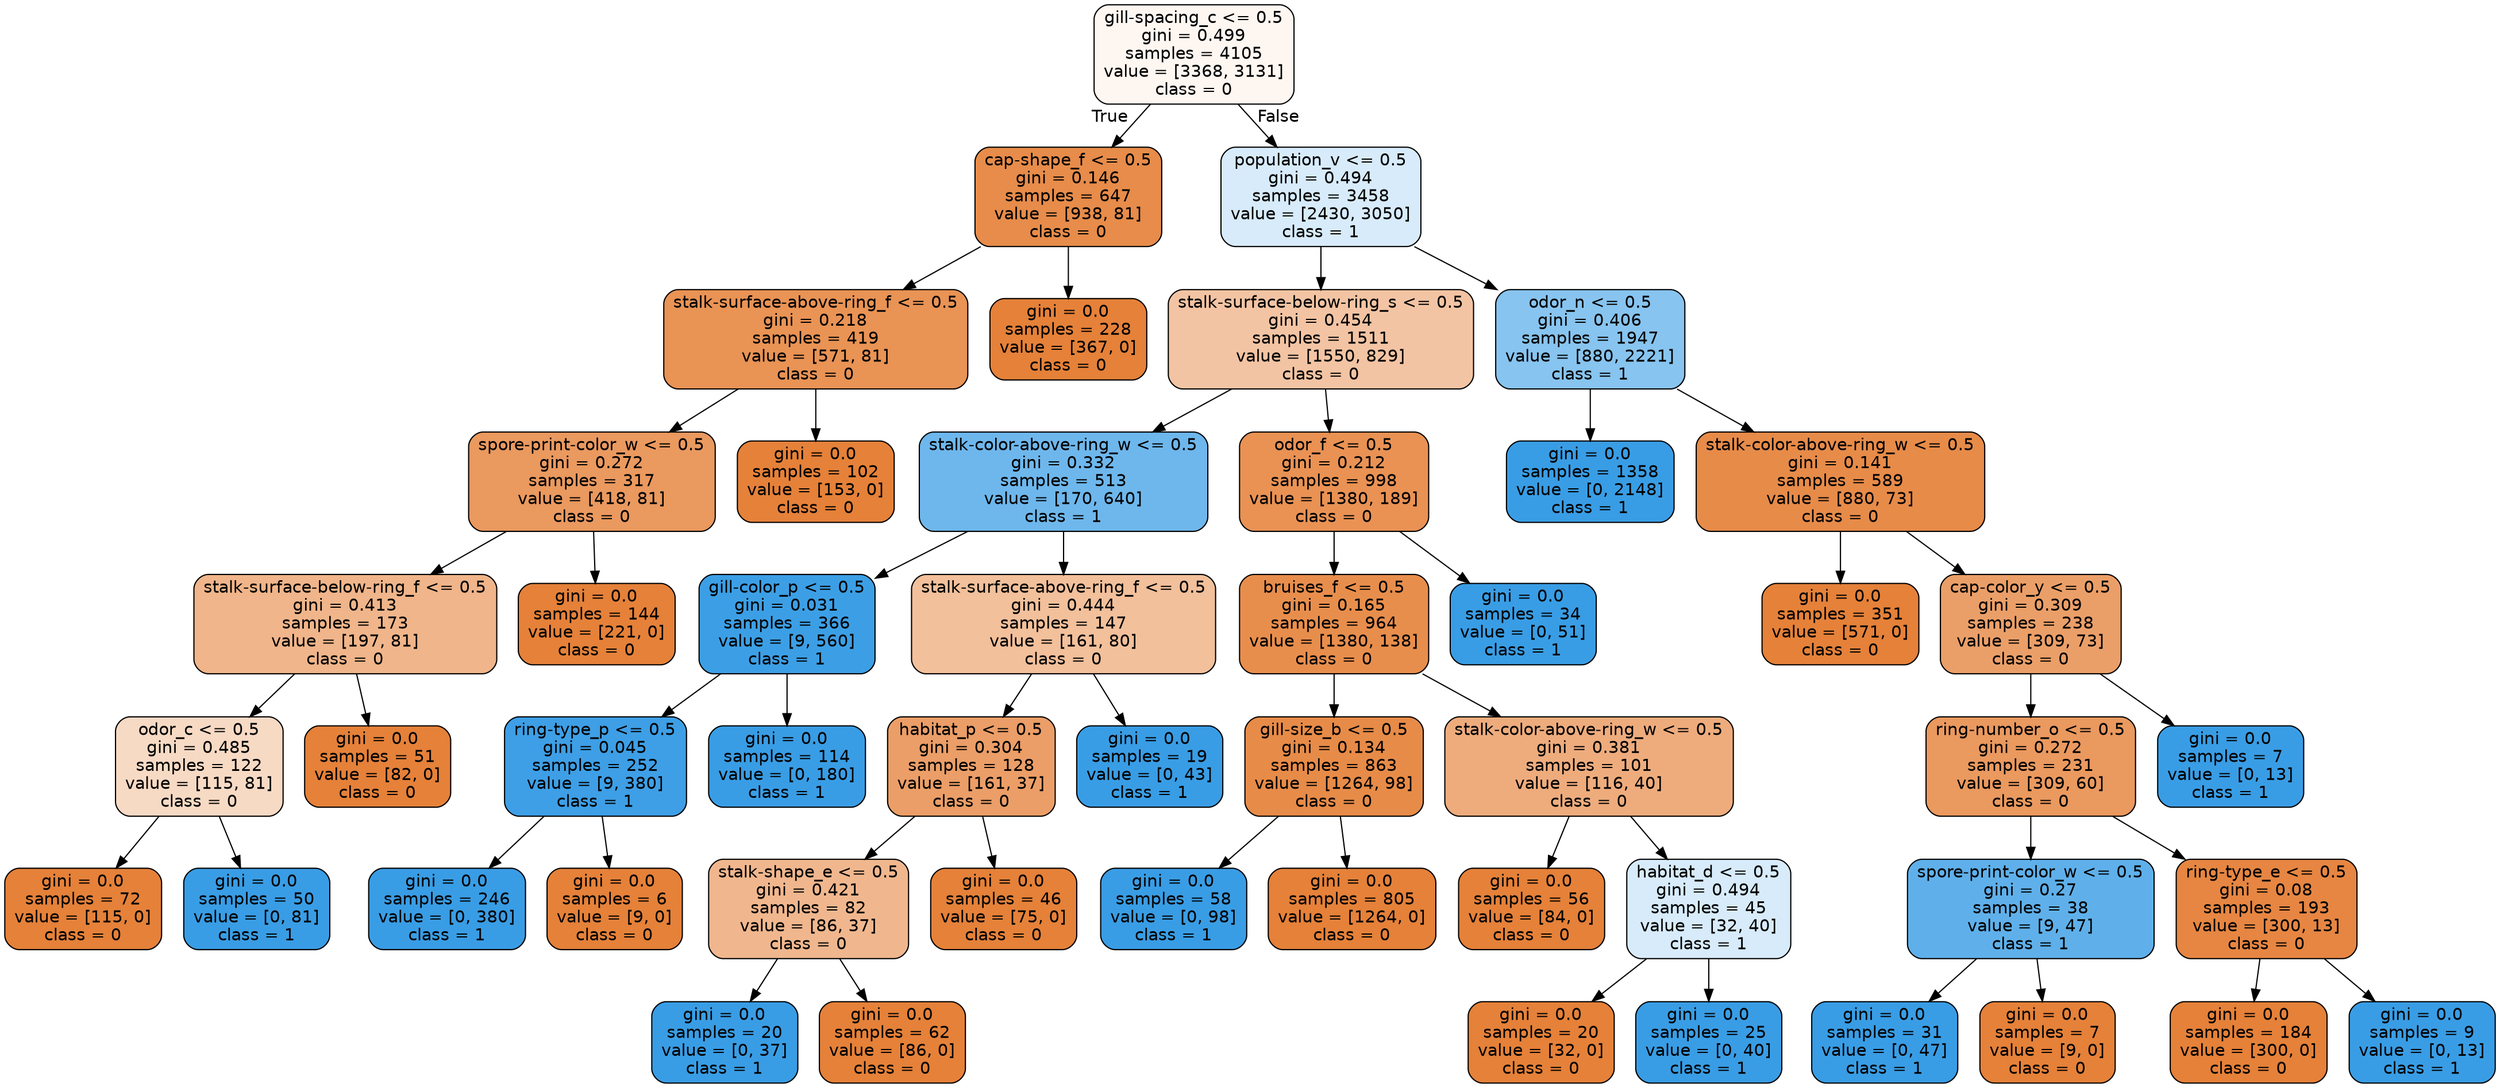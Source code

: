 digraph Tree {
node [shape=box, style="filled, rounded", color="black", fontname="helvetica"] ;
edge [fontname="helvetica"] ;
0 [label="gill-spacing_c <= 0.5\ngini = 0.499\nsamples = 4105\nvalue = [3368, 3131]\nclass = 0", fillcolor="#fdf6f1"] ;
1 [label="cap-shape_f <= 0.5\ngini = 0.146\nsamples = 647\nvalue = [938, 81]\nclass = 0", fillcolor="#e78c4a"] ;
0 -> 1 [labeldistance=2.5, labelangle=45, headlabel="True"] ;
2 [label="stalk-surface-above-ring_f <= 0.5\ngini = 0.218\nsamples = 419\nvalue = [571, 81]\nclass = 0", fillcolor="#e99355"] ;
1 -> 2 ;
3 [label="spore-print-color_w <= 0.5\ngini = 0.272\nsamples = 317\nvalue = [418, 81]\nclass = 0", fillcolor="#ea995f"] ;
2 -> 3 ;
4 [label="stalk-surface-below-ring_f <= 0.5\ngini = 0.413\nsamples = 173\nvalue = [197, 81]\nclass = 0", fillcolor="#f0b58a"] ;
3 -> 4 ;
5 [label="odor_c <= 0.5\ngini = 0.485\nsamples = 122\nvalue = [115, 81]\nclass = 0", fillcolor="#f7dac4"] ;
4 -> 5 ;
6 [label="gini = 0.0\nsamples = 72\nvalue = [115, 0]\nclass = 0", fillcolor="#e58139"] ;
5 -> 6 ;
7 [label="gini = 0.0\nsamples = 50\nvalue = [0, 81]\nclass = 1", fillcolor="#399de5"] ;
5 -> 7 ;
8 [label="gini = 0.0\nsamples = 51\nvalue = [82, 0]\nclass = 0", fillcolor="#e58139"] ;
4 -> 8 ;
9 [label="gini = 0.0\nsamples = 144\nvalue = [221, 0]\nclass = 0", fillcolor="#e58139"] ;
3 -> 9 ;
10 [label="gini = 0.0\nsamples = 102\nvalue = [153, 0]\nclass = 0", fillcolor="#e58139"] ;
2 -> 10 ;
11 [label="gini = 0.0\nsamples = 228\nvalue = [367, 0]\nclass = 0", fillcolor="#e58139"] ;
1 -> 11 ;
12 [label="population_v <= 0.5\ngini = 0.494\nsamples = 3458\nvalue = [2430, 3050]\nclass = 1", fillcolor="#d7ebfa"] ;
0 -> 12 [labeldistance=2.5, labelangle=-45, headlabel="False"] ;
13 [label="stalk-surface-below-ring_s <= 0.5\ngini = 0.454\nsamples = 1511\nvalue = [1550, 829]\nclass = 0", fillcolor="#f3c4a3"] ;
12 -> 13 ;
14 [label="stalk-color-above-ring_w <= 0.5\ngini = 0.332\nsamples = 513\nvalue = [170, 640]\nclass = 1", fillcolor="#6eb7ec"] ;
13 -> 14 ;
15 [label="gill-color_p <= 0.5\ngini = 0.031\nsamples = 366\nvalue = [9, 560]\nclass = 1", fillcolor="#3c9fe5"] ;
14 -> 15 ;
16 [label="ring-type_p <= 0.5\ngini = 0.045\nsamples = 252\nvalue = [9, 380]\nclass = 1", fillcolor="#3e9fe6"] ;
15 -> 16 ;
17 [label="gini = 0.0\nsamples = 246\nvalue = [0, 380]\nclass = 1", fillcolor="#399de5"] ;
16 -> 17 ;
18 [label="gini = 0.0\nsamples = 6\nvalue = [9, 0]\nclass = 0", fillcolor="#e58139"] ;
16 -> 18 ;
19 [label="gini = 0.0\nsamples = 114\nvalue = [0, 180]\nclass = 1", fillcolor="#399de5"] ;
15 -> 19 ;
20 [label="stalk-surface-above-ring_f <= 0.5\ngini = 0.444\nsamples = 147\nvalue = [161, 80]\nclass = 0", fillcolor="#f2c09b"] ;
14 -> 20 ;
21 [label="habitat_p <= 0.5\ngini = 0.304\nsamples = 128\nvalue = [161, 37]\nclass = 0", fillcolor="#eb9e67"] ;
20 -> 21 ;
22 [label="stalk-shape_e <= 0.5\ngini = 0.421\nsamples = 82\nvalue = [86, 37]\nclass = 0", fillcolor="#f0b78e"] ;
21 -> 22 ;
23 [label="gini = 0.0\nsamples = 20\nvalue = [0, 37]\nclass = 1", fillcolor="#399de5"] ;
22 -> 23 ;
24 [label="gini = 0.0\nsamples = 62\nvalue = [86, 0]\nclass = 0", fillcolor="#e58139"] ;
22 -> 24 ;
25 [label="gini = 0.0\nsamples = 46\nvalue = [75, 0]\nclass = 0", fillcolor="#e58139"] ;
21 -> 25 ;
26 [label="gini = 0.0\nsamples = 19\nvalue = [0, 43]\nclass = 1", fillcolor="#399de5"] ;
20 -> 26 ;
27 [label="odor_f <= 0.5\ngini = 0.212\nsamples = 998\nvalue = [1380, 189]\nclass = 0", fillcolor="#e99254"] ;
13 -> 27 ;
28 [label="bruises_f <= 0.5\ngini = 0.165\nsamples = 964\nvalue = [1380, 138]\nclass = 0", fillcolor="#e88e4d"] ;
27 -> 28 ;
29 [label="gill-size_b <= 0.5\ngini = 0.134\nsamples = 863\nvalue = [1264, 98]\nclass = 0", fillcolor="#e78b48"] ;
28 -> 29 ;
30 [label="gini = 0.0\nsamples = 58\nvalue = [0, 98]\nclass = 1", fillcolor="#399de5"] ;
29 -> 30 ;
31 [label="gini = 0.0\nsamples = 805\nvalue = [1264, 0]\nclass = 0", fillcolor="#e58139"] ;
29 -> 31 ;
32 [label="stalk-color-above-ring_w <= 0.5\ngini = 0.381\nsamples = 101\nvalue = [116, 40]\nclass = 0", fillcolor="#eeac7d"] ;
28 -> 32 ;
33 [label="gini = 0.0\nsamples = 56\nvalue = [84, 0]\nclass = 0", fillcolor="#e58139"] ;
32 -> 33 ;
34 [label="habitat_d <= 0.5\ngini = 0.494\nsamples = 45\nvalue = [32, 40]\nclass = 1", fillcolor="#d7ebfa"] ;
32 -> 34 ;
35 [label="gini = 0.0\nsamples = 20\nvalue = [32, 0]\nclass = 0", fillcolor="#e58139"] ;
34 -> 35 ;
36 [label="gini = 0.0\nsamples = 25\nvalue = [0, 40]\nclass = 1", fillcolor="#399de5"] ;
34 -> 36 ;
37 [label="gini = 0.0\nsamples = 34\nvalue = [0, 51]\nclass = 1", fillcolor="#399de5"] ;
27 -> 37 ;
38 [label="odor_n <= 0.5\ngini = 0.406\nsamples = 1947\nvalue = [880, 2221]\nclass = 1", fillcolor="#87c4ef"] ;
12 -> 38 ;
39 [label="gini = 0.0\nsamples = 1358\nvalue = [0, 2148]\nclass = 1", fillcolor="#399de5"] ;
38 -> 39 ;
40 [label="stalk-color-above-ring_w <= 0.5\ngini = 0.141\nsamples = 589\nvalue = [880, 73]\nclass = 0", fillcolor="#e78b49"] ;
38 -> 40 ;
41 [label="gini = 0.0\nsamples = 351\nvalue = [571, 0]\nclass = 0", fillcolor="#e58139"] ;
40 -> 41 ;
42 [label="cap-color_y <= 0.5\ngini = 0.309\nsamples = 238\nvalue = [309, 73]\nclass = 0", fillcolor="#eb9f68"] ;
40 -> 42 ;
43 [label="ring-number_o <= 0.5\ngini = 0.272\nsamples = 231\nvalue = [309, 60]\nclass = 0", fillcolor="#ea995f"] ;
42 -> 43 ;
44 [label="spore-print-color_w <= 0.5\ngini = 0.27\nsamples = 38\nvalue = [9, 47]\nclass = 1", fillcolor="#5fb0ea"] ;
43 -> 44 ;
45 [label="gini = 0.0\nsamples = 31\nvalue = [0, 47]\nclass = 1", fillcolor="#399de5"] ;
44 -> 45 ;
46 [label="gini = 0.0\nsamples = 7\nvalue = [9, 0]\nclass = 0", fillcolor="#e58139"] ;
44 -> 46 ;
47 [label="ring-type_e <= 0.5\ngini = 0.08\nsamples = 193\nvalue = [300, 13]\nclass = 0", fillcolor="#e68642"] ;
43 -> 47 ;
48 [label="gini = 0.0\nsamples = 184\nvalue = [300, 0]\nclass = 0", fillcolor="#e58139"] ;
47 -> 48 ;
49 [label="gini = 0.0\nsamples = 9\nvalue = [0, 13]\nclass = 1", fillcolor="#399de5"] ;
47 -> 49 ;
50 [label="gini = 0.0\nsamples = 7\nvalue = [0, 13]\nclass = 1", fillcolor="#399de5"] ;
42 -> 50 ;
}